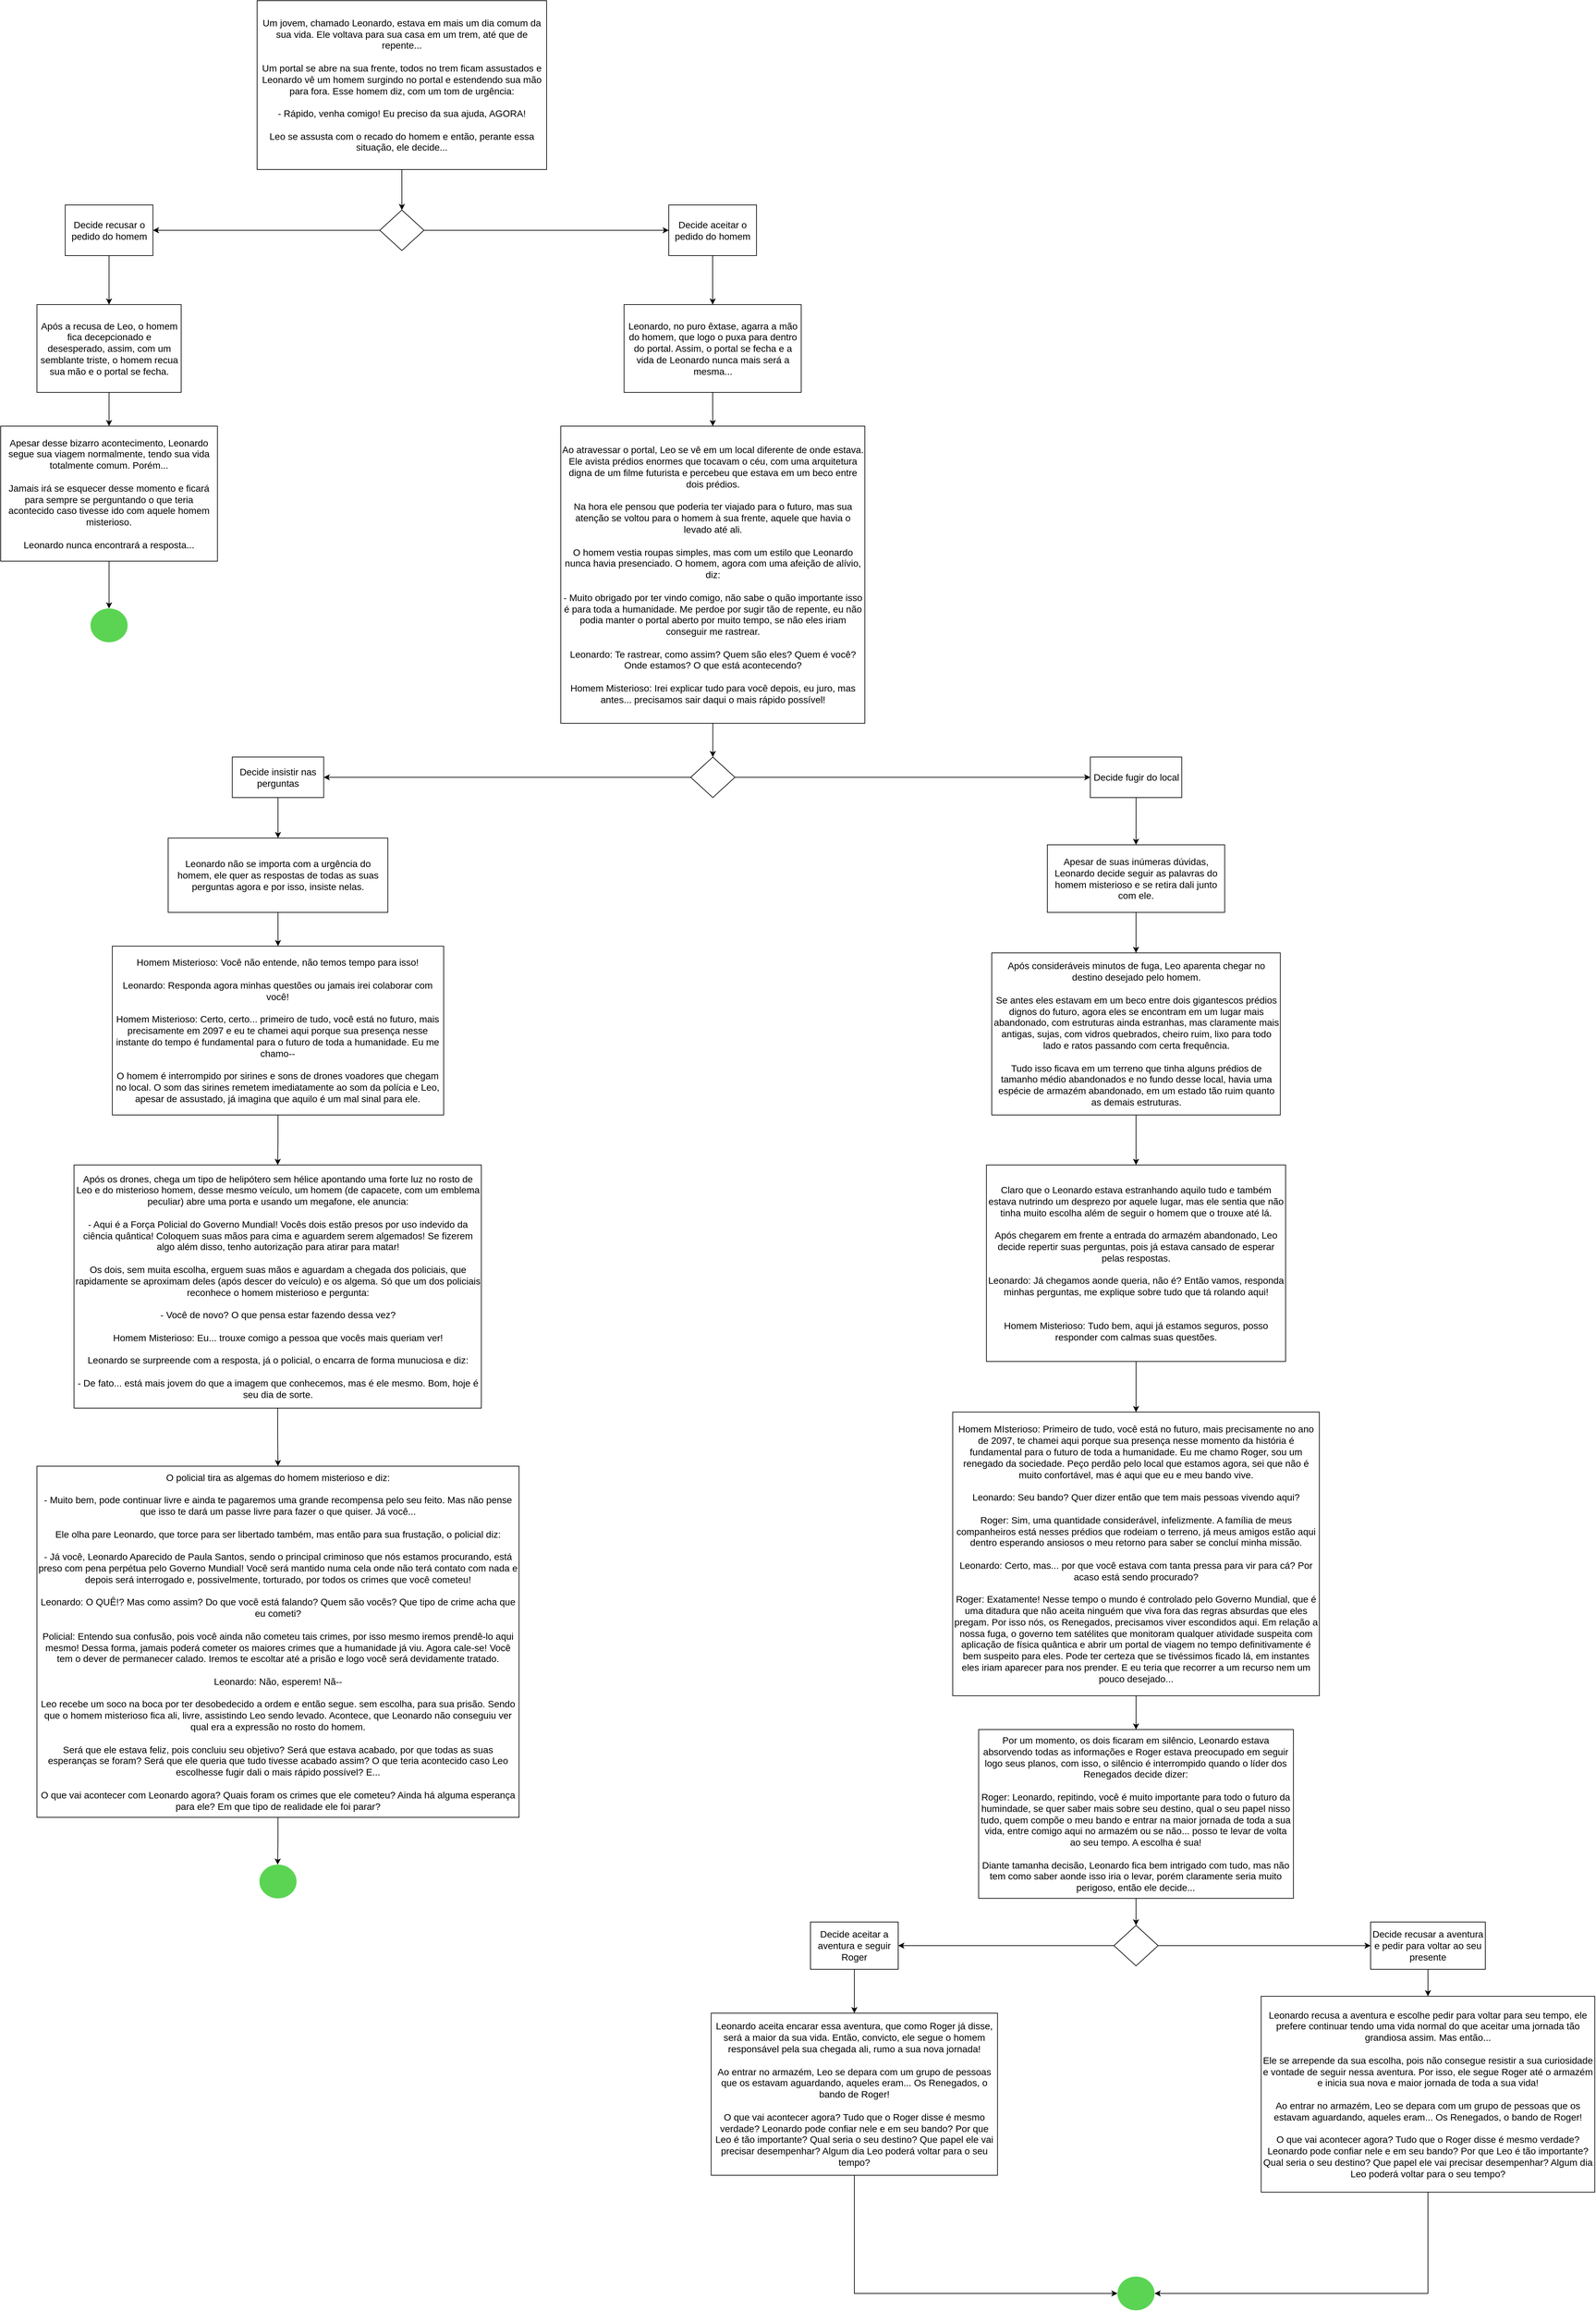 <mxfile version="22.0.4" type="device">
  <diagram name="Página-1" id="IMX5jdy_67BhbPZpIC3l">
    <mxGraphModel dx="1877" dy="534" grid="1" gridSize="10" guides="1" tooltips="1" connect="1" arrows="1" fold="1" page="1" pageScale="1" pageWidth="827" pageHeight="1169" math="0" shadow="0">
      <root>
        <mxCell id="0" />
        <mxCell id="1" parent="0" />
        <mxCell id="KrOWvXmalzNWQG0Pmo4P-3" value="" style="edgeStyle=orthogonalEdgeStyle;rounded=0;orthogonalLoop=1;jettySize=auto;html=1;" parent="1" source="KrOWvXmalzNWQG0Pmo4P-1" target="KrOWvXmalzNWQG0Pmo4P-2" edge="1">
          <mxGeometry relative="1" as="geometry" />
        </mxCell>
        <mxCell id="KrOWvXmalzNWQG0Pmo4P-1" value="&lt;font style=&quot;font-size: 14px;&quot;&gt;Um jovem, chamado Leonardo, estava em mais um dia comum da sua vida. Ele voltava para sua casa em um trem, até que de repente...&lt;br&gt;&lt;br&gt;Um portal se abre na sua frente, todos no trem ficam assustados e Leonardo vê um homem surgindo no portal e estendendo sua mão para fora. Esse homem diz, com um tom de urgência:&lt;br&gt;&lt;br&gt;- Rápido, venha comigo! Eu preciso da sua ajuda, AGORA!&lt;br&gt;&lt;br&gt;Leo se assusta com o recado do homem e então, perante essa situação, ele decide...&lt;/font&gt;" style="rounded=0;whiteSpace=wrap;html=1;" parent="1" vertex="1">
          <mxGeometry x="220" y="30" width="429" height="250" as="geometry" />
        </mxCell>
        <mxCell id="KrOWvXmalzNWQG0Pmo4P-5" value="" style="edgeStyle=orthogonalEdgeStyle;rounded=0;orthogonalLoop=1;jettySize=auto;html=1;" parent="1" source="KrOWvXmalzNWQG0Pmo4P-2" target="KrOWvXmalzNWQG0Pmo4P-4" edge="1">
          <mxGeometry relative="1" as="geometry" />
        </mxCell>
        <mxCell id="RLRS46RPOr0f4rrIx1h7-4" style="edgeStyle=orthogonalEdgeStyle;rounded=0;orthogonalLoop=1;jettySize=auto;html=1;entryX=0;entryY=0.5;entryDx=0;entryDy=0;" edge="1" parent="1" source="KrOWvXmalzNWQG0Pmo4P-2" target="KrOWvXmalzNWQG0Pmo4P-12">
          <mxGeometry relative="1" as="geometry" />
        </mxCell>
        <mxCell id="KrOWvXmalzNWQG0Pmo4P-2" value="" style="rhombus;whiteSpace=wrap;html=1;rounded=0;" parent="1" vertex="1">
          <mxGeometry x="401.75" y="340" width="65.5" height="60" as="geometry" />
        </mxCell>
        <mxCell id="KrOWvXmalzNWQG0Pmo4P-7" value="" style="edgeStyle=orthogonalEdgeStyle;rounded=0;orthogonalLoop=1;jettySize=auto;html=1;" parent="1" source="KrOWvXmalzNWQG0Pmo4P-4" target="KrOWvXmalzNWQG0Pmo4P-6" edge="1">
          <mxGeometry relative="1" as="geometry" />
        </mxCell>
        <mxCell id="KrOWvXmalzNWQG0Pmo4P-4" value="&lt;font style=&quot;font-size: 14px;&quot;&gt;Decide recusar o pedido do homem&lt;/font&gt;" style="whiteSpace=wrap;html=1;rounded=0;" parent="1" vertex="1">
          <mxGeometry x="-64.39" y="332.5" width="130" height="75" as="geometry" />
        </mxCell>
        <mxCell id="KrOWvXmalzNWQG0Pmo4P-9" value="" style="edgeStyle=orthogonalEdgeStyle;rounded=0;orthogonalLoop=1;jettySize=auto;html=1;" parent="1" source="KrOWvXmalzNWQG0Pmo4P-6" target="KrOWvXmalzNWQG0Pmo4P-8" edge="1">
          <mxGeometry relative="1" as="geometry" />
        </mxCell>
        <mxCell id="KrOWvXmalzNWQG0Pmo4P-6" value="&lt;font style=&quot;font-size: 14px;&quot;&gt;Após a recusa de Leo, o homem fica decepcionado e desesperado, assim, com um semblante triste, o homem recua sua mão e o portal se fecha.&lt;/font&gt;" style="whiteSpace=wrap;html=1;rounded=0;" parent="1" vertex="1">
          <mxGeometry x="-106.26" y="480" width="213.75" height="130" as="geometry" />
        </mxCell>
        <mxCell id="KrOWvXmalzNWQG0Pmo4P-11" value="" style="edgeStyle=orthogonalEdgeStyle;rounded=0;orthogonalLoop=1;jettySize=auto;html=1;" parent="1" source="KrOWvXmalzNWQG0Pmo4P-8" target="KrOWvXmalzNWQG0Pmo4P-10" edge="1">
          <mxGeometry relative="1" as="geometry" />
        </mxCell>
        <mxCell id="KrOWvXmalzNWQG0Pmo4P-8" value="&lt;font style=&quot;font-size: 14px;&quot;&gt;Apesar desse bizarro acontecimento, Leonardo segue sua viagem normalmente, tendo sua vida totalmente comum. Porém...&lt;br&gt;&lt;br&gt;Jamais irá se esquecer desse momento e ficará para sempre se perguntando o que teria acontecido caso tivesse ido com aquele homem misterioso.&lt;br&gt;&lt;br&gt;Leonardo nunca encontrará a resposta...&lt;/font&gt;" style="whiteSpace=wrap;html=1;rounded=0;" parent="1" vertex="1">
          <mxGeometry x="-160" y="660" width="321.24" height="200" as="geometry" />
        </mxCell>
        <mxCell id="KrOWvXmalzNWQG0Pmo4P-10" value="" style="ellipse;whiteSpace=wrap;html=1;rounded=0;fillColor=#5BD453;strokeColor=none;" parent="1" vertex="1">
          <mxGeometry x="-26.88" y="930" width="54.99" height="50" as="geometry" />
        </mxCell>
        <mxCell id="KrOWvXmalzNWQG0Pmo4P-15" value="" style="edgeStyle=orthogonalEdgeStyle;rounded=0;orthogonalLoop=1;jettySize=auto;html=1;" parent="1" source="KrOWvXmalzNWQG0Pmo4P-12" target="KrOWvXmalzNWQG0Pmo4P-14" edge="1">
          <mxGeometry relative="1" as="geometry" />
        </mxCell>
        <mxCell id="KrOWvXmalzNWQG0Pmo4P-12" value="&lt;font style=&quot;font-size: 14px;&quot;&gt;Decide aceitar o pedido do homem&lt;/font&gt;" style="whiteSpace=wrap;html=1;rounded=0;" parent="1" vertex="1">
          <mxGeometry x="830" y="332.5" width="130" height="75" as="geometry" />
        </mxCell>
        <mxCell id="KrOWvXmalzNWQG0Pmo4P-19" style="edgeStyle=orthogonalEdgeStyle;rounded=0;orthogonalLoop=1;jettySize=auto;html=1;entryX=0.5;entryY=0;entryDx=0;entryDy=0;" parent="1" source="KrOWvXmalzNWQG0Pmo4P-14" target="KrOWvXmalzNWQG0Pmo4P-16" edge="1">
          <mxGeometry relative="1" as="geometry" />
        </mxCell>
        <mxCell id="KrOWvXmalzNWQG0Pmo4P-14" value="&lt;font style=&quot;font-size: 14px;&quot;&gt;Leonardo, no puro êxtase, agarra a mão do homem, que logo o puxa para dentro do portal. Assim, o portal se fecha e a vida de Leonardo nunca mais será a mesma...&lt;/font&gt;" style="whiteSpace=wrap;html=1;rounded=0;" parent="1" vertex="1">
          <mxGeometry x="763.75" y="480" width="262.5" height="130" as="geometry" />
        </mxCell>
        <mxCell id="KrOWvXmalzNWQG0Pmo4P-21" style="edgeStyle=orthogonalEdgeStyle;rounded=0;orthogonalLoop=1;jettySize=auto;html=1;entryX=0.5;entryY=0;entryDx=0;entryDy=0;" parent="1" source="KrOWvXmalzNWQG0Pmo4P-16" target="KrOWvXmalzNWQG0Pmo4P-20" edge="1">
          <mxGeometry relative="1" as="geometry" />
        </mxCell>
        <mxCell id="KrOWvXmalzNWQG0Pmo4P-16" value="&lt;font style=&quot;font-size: 14px;&quot;&gt;Ao atravessar o portal, Leo se vê em um local diferente de onde estava. Ele avista prédios enormes que tocavam o céu, com uma arquitetura digna de um filme futurista e percebeu que estava em um beco entre dois prédios.&lt;br&gt;&lt;br&gt;Na hora ele pensou que poderia ter viajado para o futuro, mas sua atenção se voltou para o homem à sua frente, aquele que havia o levado até ali.&lt;br&gt;&lt;br&gt;O homem vestia roupas simples, mas com um estilo que Leonardo nunca havia presenciado. O homem, agora com uma afeição de alívio, diz:&lt;br&gt;&lt;br&gt;- Muito obrigado por ter vindo comigo, não sabe o quão importante isso é para toda a humanidade. Me perdoe por sugir tão de repente, eu não podia manter o portal aberto por muito tempo, se não eles iriam conseguir me rastrear.&lt;br&gt;&lt;br&gt;Leonardo: Te rastrear, como assim? Quem são eles? Quem é você? Onde estamos? O que está acontecendo?&lt;br&gt;&lt;br&gt;Homem Misterioso: Irei explicar tudo para você depois, eu juro, mas antes... precisamos sair daqui o mais rápido possível!&lt;br&gt;&lt;/font&gt;" style="whiteSpace=wrap;html=1;rounded=0;" parent="1" vertex="1">
          <mxGeometry x="670" y="660" width="450.56" height="440" as="geometry" />
        </mxCell>
        <mxCell id="KrOWvXmalzNWQG0Pmo4P-23" value="" style="edgeStyle=orthogonalEdgeStyle;rounded=0;orthogonalLoop=1;jettySize=auto;html=1;" parent="1" source="KrOWvXmalzNWQG0Pmo4P-20" target="KrOWvXmalzNWQG0Pmo4P-22" edge="1">
          <mxGeometry relative="1" as="geometry" />
        </mxCell>
        <mxCell id="RLRS46RPOr0f4rrIx1h7-3" style="edgeStyle=orthogonalEdgeStyle;rounded=0;orthogonalLoop=1;jettySize=auto;html=1;entryX=0;entryY=0.5;entryDx=0;entryDy=0;" edge="1" parent="1" source="KrOWvXmalzNWQG0Pmo4P-20" target="KrOWvXmalzNWQG0Pmo4P-34">
          <mxGeometry relative="1" as="geometry" />
        </mxCell>
        <mxCell id="KrOWvXmalzNWQG0Pmo4P-20" value="" style="rhombus;whiteSpace=wrap;html=1;rounded=0;" parent="1" vertex="1">
          <mxGeometry x="862.53" y="1150" width="65.5" height="60" as="geometry" />
        </mxCell>
        <mxCell id="KrOWvXmalzNWQG0Pmo4P-25" value="" style="edgeStyle=orthogonalEdgeStyle;rounded=0;orthogonalLoop=1;jettySize=auto;html=1;" parent="1" source="KrOWvXmalzNWQG0Pmo4P-22" target="KrOWvXmalzNWQG0Pmo4P-24" edge="1">
          <mxGeometry relative="1" as="geometry" />
        </mxCell>
        <mxCell id="KrOWvXmalzNWQG0Pmo4P-22" value="&lt;font style=&quot;font-size: 14px;&quot;&gt;Decide insistir nas perguntas&lt;/font&gt;" style="whiteSpace=wrap;html=1;rounded=0;" parent="1" vertex="1">
          <mxGeometry x="183.18" y="1150" width="135.5" height="60" as="geometry" />
        </mxCell>
        <mxCell id="KrOWvXmalzNWQG0Pmo4P-27" value="" style="edgeStyle=orthogonalEdgeStyle;rounded=0;orthogonalLoop=1;jettySize=auto;html=1;" parent="1" source="KrOWvXmalzNWQG0Pmo4P-24" target="KrOWvXmalzNWQG0Pmo4P-26" edge="1">
          <mxGeometry relative="1" as="geometry" />
        </mxCell>
        <mxCell id="KrOWvXmalzNWQG0Pmo4P-24" value="&lt;font style=&quot;font-size: 14px;&quot;&gt;Leonardo não se importa com a urgência do homem, ele quer as respostas de todas as suas perguntas agora e por isso, insiste nelas.&lt;/font&gt;" style="whiteSpace=wrap;html=1;rounded=0;" parent="1" vertex="1">
          <mxGeometry x="88.18" y="1270" width="325.5" height="110" as="geometry" />
        </mxCell>
        <mxCell id="KrOWvXmalzNWQG0Pmo4P-29" value="" style="edgeStyle=orthogonalEdgeStyle;rounded=0;orthogonalLoop=1;jettySize=auto;html=1;" parent="1" source="KrOWvXmalzNWQG0Pmo4P-26" target="KrOWvXmalzNWQG0Pmo4P-28" edge="1">
          <mxGeometry relative="1" as="geometry" />
        </mxCell>
        <mxCell id="KrOWvXmalzNWQG0Pmo4P-26" value="&lt;font style=&quot;font-size: 14px;&quot;&gt;Homem Misterioso: Você não entende, não temos tempo para isso!&lt;br&gt;&lt;br&gt;Leonardo: Responda agora minhas questões ou jamais irei colaborar com você!&lt;br&gt;&lt;br&gt;Homem Misterioso: Certo, certo... primeiro de tudo, você está no futuro, mais precisamente em 2097 e eu te chamei aqui porque sua presença nesse instante do tempo é fundamental para o futuro de toda a humanidade. Eu me chamo--&lt;br&gt;&lt;br&gt;O homem é interrompido por sirines e sons de drones voadores que chegam no local. O som das sirines remetem imediatamente ao som da polícia e Leo, apesar de assustado, já imagina que aquilo é um mal sinal para ele.&lt;/font&gt;" style="whiteSpace=wrap;html=1;rounded=0;" parent="1" vertex="1">
          <mxGeometry x="5.4" y="1430" width="491.06" height="250" as="geometry" />
        </mxCell>
        <mxCell id="KrOWvXmalzNWQG0Pmo4P-31" value="" style="edgeStyle=orthogonalEdgeStyle;rounded=0;orthogonalLoop=1;jettySize=auto;html=1;" parent="1" source="KrOWvXmalzNWQG0Pmo4P-28" target="KrOWvXmalzNWQG0Pmo4P-30" edge="1">
          <mxGeometry relative="1" as="geometry" />
        </mxCell>
        <mxCell id="KrOWvXmalzNWQG0Pmo4P-28" value="&lt;font style=&quot;font-size: 14px;&quot;&gt;Após os drones, chega um tipo de helipótero sem hélice apontando uma forte luz no rosto de Leo e do misterioso homem, desse mesmo veículo, um homem (de capacete, com um emblema peculiar) abre uma porta e usando um megafone, ele anuncia:&lt;br&gt;&lt;br&gt;- Aqui é a Força Policial do Governo Mundial! Vocês dois estão presos por uso indevido da ciência quântica! Coloquem suas mãos para cima e aguardem serem algemados! Se fizerem algo além disso, tenho autorização para atirar para matar!&lt;br&gt;&lt;br&gt;Os dois, sem muita escolha, erguem suas mãos e aguardam a chegada dos policiais, que rapidamente se aproximam deles (após descer do veículo) e os algema. Só que um dos policiais reconhece o homem misterioso e pergunta:&lt;br&gt;&lt;br&gt;- Você de novo? O que pensa estar fazendo dessa vez?&lt;br&gt;&lt;br&gt;Homem Misterioso: Eu... trouxe comigo a pessoa que vocês mais queriam ver!&lt;br&gt;&lt;br&gt;Leonardo se surpreende com a resposta, já o policial, o encarra de forma munuciosa e diz:&lt;br&gt;&lt;br&gt;- De fato... está mais jovem do que a imagem que conhecemos, mas é ele mesmo. Bom, hoje é seu dia de sorte.&lt;br&gt;&lt;/font&gt;" style="whiteSpace=wrap;html=1;rounded=0;" parent="1" vertex="1">
          <mxGeometry x="-51.32" y="1754" width="603.56" height="360" as="geometry" />
        </mxCell>
        <mxCell id="KrOWvXmalzNWQG0Pmo4P-33" style="edgeStyle=orthogonalEdgeStyle;rounded=0;orthogonalLoop=1;jettySize=auto;html=1;entryX=0.5;entryY=0;entryDx=0;entryDy=0;" parent="1" source="KrOWvXmalzNWQG0Pmo4P-30" edge="1">
          <mxGeometry relative="1" as="geometry">
            <mxPoint x="250.465" y="2790" as="targetPoint" />
          </mxGeometry>
        </mxCell>
        <mxCell id="KrOWvXmalzNWQG0Pmo4P-30" value="&lt;font style=&quot;font-size: 14px;&quot;&gt;&lt;font style=&quot;font-size: 14px;&quot;&gt;O policial tira as algemas do homem misterioso e diz:&lt;br&gt;&lt;br&gt;- Muito bem, pode continuar livre e ainda te pagaremos uma grande recompensa pelo seu feito. Mas não pense que isso te dará um passe livre para fazer o que quiser. Já você...&lt;br&gt;&lt;/font&gt;&lt;br&gt;Ele olha pare Leonardo, que torce para ser libertado também, mas então para sua frustação, o policial diz:&lt;br&gt;&lt;br&gt;- Já você, Leonardo Aparecido de Paula Santos, sendo o principal criminoso que nós estamos procurando, está preso com pena perpétua pelo Governo Mundial! Você será mantido numa cela onde não terá contato com nada e depois será interrogado e, possivelmente, torturado, por todos os crimes que você cometeu!&lt;br&gt;&lt;br&gt;Leonardo: O QUÊ!? Mas como assim? Do que você está falando? Quem são vocês? Que tipo de crime acha que eu cometi?&lt;br&gt;&lt;br&gt;Policial: Entendo sua confusão, pois você ainda não cometeu tais crimes, por isso mesmo iremos prendê-lo aqui mesmo! Dessa forma, jamais poderá cometer os maiores crimes que a humanidade já viu. Agora cale-se! Você tem o dever de permanecer calado. Iremos te escoltar até a prisão e logo você será devidamente tratado.&lt;br&gt;&lt;br&gt;Leonardo: Não, esperem! Nã--&lt;br&gt;&lt;br&gt;Leo recebe um soco na boca por ter desobedecido a ordem e então segue. sem escolha, para sua prisão. Sendo que o homem misterioso fica ali, livre, assistindo Leo sendo levado. Acontece, que Leonardo não conseguiu ver qual era a expressão no rosto do homem.&lt;br&gt;&lt;br&gt;Será que ele estava feliz, pois concluiu seu objetivo? Será que estava acabado, por que todas as suas esperanças se foram? Será que ele queria que tudo tivesse acabado assim? O que teria acontecido caso Leo escolhesse fugir dali o mais rápido possível? E...&lt;br&gt;&lt;br&gt;O que vai acontecer com Leonardo agora? Quais foram os crimes que ele cometeu? Ainda há alguma esperança para ele? Em que tipo de realidade ele foi parar?&lt;br&gt;&lt;/font&gt;" style="whiteSpace=wrap;html=1;rounded=0;" parent="1" vertex="1">
          <mxGeometry x="-106.26" y="2200" width="714.39" height="520" as="geometry" />
        </mxCell>
        <mxCell id="KrOWvXmalzNWQG0Pmo4P-32" value="" style="ellipse;whiteSpace=wrap;html=1;rounded=0;fillColor=#5BD453;strokeColor=none;" parent="1" vertex="1">
          <mxGeometry x="223.46" y="2790" width="54.99" height="50" as="geometry" />
        </mxCell>
        <mxCell id="RLRS46RPOr0f4rrIx1h7-2" value="" style="edgeStyle=orthogonalEdgeStyle;rounded=0;orthogonalLoop=1;jettySize=auto;html=1;" edge="1" parent="1" source="KrOWvXmalzNWQG0Pmo4P-34" target="RLRS46RPOr0f4rrIx1h7-1">
          <mxGeometry relative="1" as="geometry" />
        </mxCell>
        <mxCell id="KrOWvXmalzNWQG0Pmo4P-34" value="&lt;font style=&quot;font-size: 14px;&quot;&gt;Decide fugir do local&lt;/font&gt;" style="whiteSpace=wrap;html=1;rounded=0;" parent="1" vertex="1">
          <mxGeometry x="1454.65" y="1150" width="135.5" height="60" as="geometry" />
        </mxCell>
        <mxCell id="RLRS46RPOr0f4rrIx1h7-6" value="" style="edgeStyle=orthogonalEdgeStyle;rounded=0;orthogonalLoop=1;jettySize=auto;html=1;" edge="1" parent="1" source="RLRS46RPOr0f4rrIx1h7-1" target="RLRS46RPOr0f4rrIx1h7-5">
          <mxGeometry relative="1" as="geometry" />
        </mxCell>
        <mxCell id="RLRS46RPOr0f4rrIx1h7-1" value="&lt;font style=&quot;font-size: 14px;&quot;&gt;Apesar de suas inúmeras dúvidas, Leonardo decide seguir as palavras do homem misterioso e se retira dali junto com ele.&lt;/font&gt;" style="whiteSpace=wrap;html=1;rounded=0;" vertex="1" parent="1">
          <mxGeometry x="1391" y="1280" width="262.8" height="100" as="geometry" />
        </mxCell>
        <mxCell id="RLRS46RPOr0f4rrIx1h7-8" value="" style="edgeStyle=orthogonalEdgeStyle;rounded=0;orthogonalLoop=1;jettySize=auto;html=1;" edge="1" parent="1" source="RLRS46RPOr0f4rrIx1h7-5" target="RLRS46RPOr0f4rrIx1h7-7">
          <mxGeometry relative="1" as="geometry" />
        </mxCell>
        <mxCell id="RLRS46RPOr0f4rrIx1h7-5" value="&lt;font style=&quot;font-size: 14px;&quot;&gt;Após consideráveis minutos de fuga, Leo aparenta chegar no destino desejado pelo homem.&lt;br&gt;&lt;br&gt;Se antes eles estavam em um beco entre dois gigantescos prédios dignos do futuro, agora eles se encontram em um lugar mais abandonado, com estruturas ainda estranhas, mas claramente mais antigas, sujas, com vidros quebrados, cheiro ruim, lixo para todo lado e ratos passando com certa frequência.&lt;br&gt;&lt;br&gt;Tudo isso ficava em um terreno que tinha alguns prédios de tamanho médio abandonados e no fundo desse local, havia uma espécie de armazém abandonado, em um estado tão ruim quanto as demais estruturas.&lt;/font&gt;" style="whiteSpace=wrap;html=1;rounded=0;" vertex="1" parent="1">
          <mxGeometry x="1308.6" y="1440" width="427.6" height="240" as="geometry" />
        </mxCell>
        <mxCell id="RLRS46RPOr0f4rrIx1h7-10" value="" style="edgeStyle=orthogonalEdgeStyle;rounded=0;orthogonalLoop=1;jettySize=auto;html=1;" edge="1" parent="1" source="RLRS46RPOr0f4rrIx1h7-7" target="RLRS46RPOr0f4rrIx1h7-9">
          <mxGeometry relative="1" as="geometry" />
        </mxCell>
        <mxCell id="RLRS46RPOr0f4rrIx1h7-7" value="&lt;font style=&quot;font-size: 14px;&quot;&gt;Claro que o Leonardo estava estranhando aquilo tudo e também estava nutrindo um desprezo por aquele lugar, mas ele sentia que não tinha muito escolha além de seguir o homem que o trouxe até lá.&lt;br&gt;&lt;br&gt;Após chegarem em frente a entrada do armazém abandonado, Leo decide repertir suas perguntas, pois já estava cansado de esperar pelas respostas.&lt;br&gt;&lt;br&gt;Leonardo: Já chegamos aonde queria, não é? Então vamos, responda minhas perguntas, me explique sobre tudo que tá rolando aqui!&lt;br&gt;&lt;br&gt;&lt;br&gt;Homem Misterioso: Tudo bem, aqui já estamos seguros, posso responder com calmas suas questões.&lt;/font&gt;" style="whiteSpace=wrap;html=1;rounded=0;" vertex="1" parent="1">
          <mxGeometry x="1300.75" y="1754" width="443.3" height="291" as="geometry" />
        </mxCell>
        <mxCell id="RLRS46RPOr0f4rrIx1h7-12" value="" style="edgeStyle=orthogonalEdgeStyle;rounded=0;orthogonalLoop=1;jettySize=auto;html=1;" edge="1" parent="1" source="RLRS46RPOr0f4rrIx1h7-9" target="RLRS46RPOr0f4rrIx1h7-11">
          <mxGeometry relative="1" as="geometry" />
        </mxCell>
        <mxCell id="RLRS46RPOr0f4rrIx1h7-9" value="&lt;font style=&quot;font-size: 14px;&quot;&gt;Homem MIsterioso: Primeiro de tudo, você está no futuro, mais precisamente no ano de 2097, te chamei aqui porque sua presença nesse momento da história é fundamental para o futuro de toda a humanidade. Eu me chamo Roger, sou um renegado da sociedade. Peço perdão pelo local que estamos agora, sei que não é muito confortável, mas é aqui que eu e meu bando vive.&lt;br&gt;&lt;br&gt;Leonardo: Seu bando? Quer dizer então que tem mais pessoas vivendo aqui?&lt;br&gt;&lt;br&gt;Roger: Sim, uma quantidade considerável, infelizmente. A família de meus companheiros está nesses prédios que rodeiam o terreno, já meus amigos estão aqui dentro esperando ansiosos o meu retorno para saber se concluí minha missão.&lt;br&gt;&lt;br&gt;Leonardo: Certo, mas... por que você estava com tanta pressa para vir para cá? Por acaso está sendo procurado?&lt;br&gt;&lt;br&gt;Roger: Exatamente! Nesse tempo o mundo é controlado pelo Governo Mundial, que é uma ditadura que não aceita ninguém que viva fora das regras absurdas que eles pregam. Por isso nós, os Renegados, precisamos viver escondidos aqui. Em relação a nossa fuga, o governo tem satélites que monitoram qualquer atividade suspeita com aplicação de física quântica e abrir um portal de viagem no tempo definitivamente é bem suspeito para eles. Pode ter certeza que se tivéssimos ficado lá, em instantes eles iriam aparecer para nos prender. E eu teria que recorrer a um recurso nem um pouco desejado...&lt;br&gt;&lt;/font&gt;" style="whiteSpace=wrap;html=1;rounded=0;" vertex="1" parent="1">
          <mxGeometry x="1250.75" y="2120" width="543.3" height="420" as="geometry" />
        </mxCell>
        <mxCell id="RLRS46RPOr0f4rrIx1h7-14" style="edgeStyle=orthogonalEdgeStyle;rounded=0;orthogonalLoop=1;jettySize=auto;html=1;entryX=0.5;entryY=0;entryDx=0;entryDy=0;" edge="1" parent="1" source="RLRS46RPOr0f4rrIx1h7-11" target="RLRS46RPOr0f4rrIx1h7-13">
          <mxGeometry relative="1" as="geometry" />
        </mxCell>
        <mxCell id="RLRS46RPOr0f4rrIx1h7-11" value="&lt;font style=&quot;font-size: 14px;&quot;&gt;Por um momento, os dois ficaram em silêncio, Leonardo estava absorvendo todas as informações e Roger estava preocupado em seguir logo seus planos, com isso, o silêncio é interrompido quando o líder dos Renegados decide dizer:&lt;br&gt;&lt;br&gt;Roger: Leonardo, repitindo, você é muito importante para todo o futuro da humindade, se quer saber mais sobre seu destino, qual o seu papel nisso tudo, quem compõe o meu bando e entrar na maior jornada de toda a sua vida, entre comigo aqui no armazém ou se não... posso te levar de volta ao seu tempo. A escolha é sua!&lt;br&gt;&lt;br&gt;Diante tamanha decisão, Leonardo fica bem intrigado com tudo, mas não tem como saber aonde isso iria o levar, porém claramente seria muito perigoso, então ele decide...&lt;/font&gt;" style="whiteSpace=wrap;html=1;rounded=0;" vertex="1" parent="1">
          <mxGeometry x="1289.2" y="2590" width="466.4" height="250" as="geometry" />
        </mxCell>
        <mxCell id="RLRS46RPOr0f4rrIx1h7-16" value="" style="edgeStyle=orthogonalEdgeStyle;rounded=0;orthogonalLoop=1;jettySize=auto;html=1;" edge="1" parent="1" source="RLRS46RPOr0f4rrIx1h7-13" target="RLRS46RPOr0f4rrIx1h7-15">
          <mxGeometry relative="1" as="geometry" />
        </mxCell>
        <mxCell id="RLRS46RPOr0f4rrIx1h7-18" value="" style="edgeStyle=orthogonalEdgeStyle;rounded=0;orthogonalLoop=1;jettySize=auto;html=1;" edge="1" parent="1" source="RLRS46RPOr0f4rrIx1h7-13" target="RLRS46RPOr0f4rrIx1h7-17">
          <mxGeometry relative="1" as="geometry" />
        </mxCell>
        <mxCell id="RLRS46RPOr0f4rrIx1h7-13" value="" style="rhombus;whiteSpace=wrap;html=1;rounded=0;" vertex="1" parent="1">
          <mxGeometry x="1489.65" y="2880" width="65.5" height="60" as="geometry" />
        </mxCell>
        <mxCell id="RLRS46RPOr0f4rrIx1h7-20" value="" style="edgeStyle=orthogonalEdgeStyle;rounded=0;orthogonalLoop=1;jettySize=auto;html=1;" edge="1" parent="1" source="RLRS46RPOr0f4rrIx1h7-15" target="RLRS46RPOr0f4rrIx1h7-19">
          <mxGeometry relative="1" as="geometry" />
        </mxCell>
        <mxCell id="RLRS46RPOr0f4rrIx1h7-15" value="&lt;font style=&quot;font-size: 14px;&quot;&gt;Decide aceitar a aventura e seguir Roger&lt;/font&gt;" style="whiteSpace=wrap;html=1;rounded=0;" vertex="1" parent="1">
          <mxGeometry x="1040" y="2875" width="130" height="70" as="geometry" />
        </mxCell>
        <mxCell id="RLRS46RPOr0f4rrIx1h7-22" value="" style="edgeStyle=orthogonalEdgeStyle;rounded=0;orthogonalLoop=1;jettySize=auto;html=1;" edge="1" parent="1" source="RLRS46RPOr0f4rrIx1h7-17" target="RLRS46RPOr0f4rrIx1h7-21">
          <mxGeometry relative="1" as="geometry" />
        </mxCell>
        <mxCell id="RLRS46RPOr0f4rrIx1h7-17" value="&lt;font style=&quot;font-size: 14px;&quot;&gt;Decide recusar a aventura e pedir para voltar ao seu presente&lt;/font&gt;" style="whiteSpace=wrap;html=1;rounded=0;" vertex="1" parent="1">
          <mxGeometry x="1870" y="2875" width="170" height="70" as="geometry" />
        </mxCell>
        <mxCell id="RLRS46RPOr0f4rrIx1h7-24" style="edgeStyle=orthogonalEdgeStyle;rounded=0;orthogonalLoop=1;jettySize=auto;html=1;entryX=0;entryY=0.5;entryDx=0;entryDy=0;exitX=0.5;exitY=1;exitDx=0;exitDy=0;" edge="1" parent="1" source="RLRS46RPOr0f4rrIx1h7-19" target="RLRS46RPOr0f4rrIx1h7-23">
          <mxGeometry relative="1" as="geometry" />
        </mxCell>
        <mxCell id="RLRS46RPOr0f4rrIx1h7-19" value="&lt;font style=&quot;font-size: 14px;&quot;&gt;Leonardo aceita encarar essa aventura, que como Roger já disse, será a maior da sua vida. Então, convicto, ele segue o homem responsável pela sua chegada ali, rumo a sua nova jornada!&lt;br&gt;&lt;br&gt;Ao entrar no armazém, Leo se depara com um grupo de pessoas que os estavam aguardando, aqueles eram... Os Renegados, o bando de Roger!&lt;br&gt;&lt;br&gt;O que vai acontecer agora? Tudo que o Roger disse é mesmo verdade? Leonardo pode confiar nele e em seu bando? Por que Leo é tão importante? Qual seria o seu destino? Que papel ele vai precisar desempenhar? Algum dia Leo poderá voltar para o seu tempo?&lt;/font&gt;" style="whiteSpace=wrap;html=1;rounded=0;" vertex="1" parent="1">
          <mxGeometry x="892.81" y="3010" width="424.37" height="240" as="geometry" />
        </mxCell>
        <mxCell id="RLRS46RPOr0f4rrIx1h7-25" style="edgeStyle=orthogonalEdgeStyle;rounded=0;orthogonalLoop=1;jettySize=auto;html=1;entryX=1;entryY=0.5;entryDx=0;entryDy=0;exitX=0.5;exitY=1;exitDx=0;exitDy=0;" edge="1" parent="1" source="RLRS46RPOr0f4rrIx1h7-21" target="RLRS46RPOr0f4rrIx1h7-23">
          <mxGeometry relative="1" as="geometry" />
        </mxCell>
        <mxCell id="RLRS46RPOr0f4rrIx1h7-21" value="&lt;font style=&quot;font-size: 14px;&quot;&gt;Leonardo recusa a aventura e escolhe pedir para voltar para seu tempo, ele prefere continuar tendo uma vida normal do que aceitar uma jornada tão grandiosa assim. Mas então...&lt;br&gt;&lt;br&gt;Ele se arrepende da sua escolha, pois não consegue resistir a sua curiosidade e vontade de seguir nessa aventura. Por isso, ele segue Roger até o armazém e inicia sua nova e maior jornada de toda a sua vida!&lt;br&gt;&lt;br&gt;Ao entrar no armazém, Leo se depara com um grupo de pessoas que os estavam aguardando, aqueles eram... Os Renegados, o bando de Roger!&lt;br style=&quot;border-color: var(--border-color);&quot;&gt;&lt;br style=&quot;border-color: var(--border-color);&quot;&gt;O que vai acontecer agora? Tudo que o Roger disse é mesmo verdade? Leonardo pode confiar nele e em seu bando? Por que Leo é tão importante? Qual seria o seu destino? Que papel ele vai precisar desempenhar? Algum dia Leo poderá voltar para o seu tempo?&lt;br&gt;&lt;/font&gt;" style="whiteSpace=wrap;html=1;rounded=0;" vertex="1" parent="1">
          <mxGeometry x="1707.81" y="2985" width="494.37" height="290" as="geometry" />
        </mxCell>
        <mxCell id="RLRS46RPOr0f4rrIx1h7-23" value="" style="ellipse;whiteSpace=wrap;html=1;rounded=0;fillColor=#5BD453;strokeColor=none;" vertex="1" parent="1">
          <mxGeometry x="1494.9" y="3400" width="54.99" height="50" as="geometry" />
        </mxCell>
      </root>
    </mxGraphModel>
  </diagram>
</mxfile>
